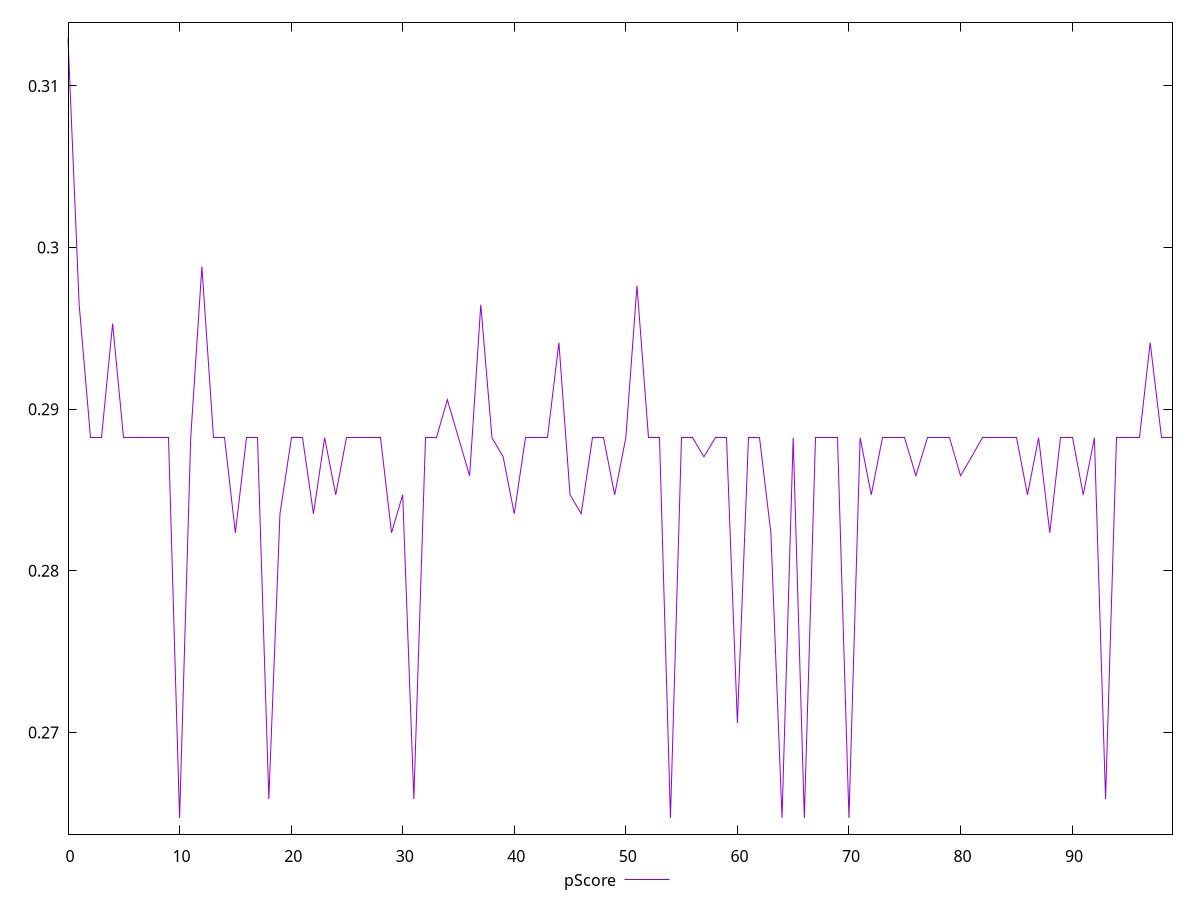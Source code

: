 reset

$pScore <<EOF
0 0.3129411764705882
1 0.29647058823529415
2 0.28823529411764703
3 0.28823529411764703
4 0.2952941176470588
5 0.28823529411764703
6 0.28823529411764703
7 0.28823529411764703
8 0.28823529411764703
9 0.28823529411764703
10 0.2647058823529412
11 0.28823529411764703
12 0.2988235294117647
13 0.28823529411764703
14 0.28823529411764703
15 0.2823529411764706
16 0.28823529411764703
17 0.28823529411764703
18 0.26588235294117646
19 0.28352941176470586
20 0.28823529411764703
21 0.28823529411764703
22 0.28352941176470586
23 0.28823529411764703
24 0.28470588235294114
25 0.28823529411764703
26 0.28823529411764703
27 0.28823529411764703
28 0.28823529411764703
29 0.2823529411764706
30 0.28470588235294114
31 0.26588235294117646
32 0.28823529411764703
33 0.28823529411764703
34 0.29058823529411765
35 0.28823529411764703
36 0.2858823529411765
37 0.29647058823529415
38 0.28823529411764703
39 0.28705882352941176
40 0.28352941176470586
41 0.28823529411764703
42 0.28823529411764703
43 0.28823529411764703
44 0.2941176470588235
45 0.28470588235294114
46 0.28352941176470586
47 0.28823529411764703
48 0.28823529411764703
49 0.28470588235294114
50 0.28823529411764703
51 0.2976470588235294
52 0.28823529411764703
53 0.28823529411764703
54 0.2647058823529412
55 0.28823529411764703
56 0.28823529411764703
57 0.28705882352941176
58 0.28823529411764703
59 0.28823529411764703
60 0.27058823529411763
61 0.28823529411764703
62 0.28823529411764703
63 0.2823529411764706
64 0.2647058823529412
65 0.28823529411764703
66 0.2647058823529412
67 0.28823529411764703
68 0.28823529411764703
69 0.28823529411764703
70 0.2647058823529412
71 0.28823529411764703
72 0.28470588235294114
73 0.28823529411764703
74 0.28823529411764703
75 0.28823529411764703
76 0.2858823529411765
77 0.28823529411764703
78 0.28823529411764703
79 0.28823529411764703
80 0.2858823529411765
81 0.28705882352941176
82 0.28823529411764703
83 0.28823529411764703
84 0.28823529411764703
85 0.28823529411764703
86 0.28470588235294114
87 0.28823529411764703
88 0.2823529411764706
89 0.28823529411764703
90 0.28823529411764703
91 0.28470588235294114
92 0.28823529411764703
93 0.26588235294117646
94 0.28823529411764703
95 0.28823529411764703
96 0.28823529411764703
97 0.2941176470588235
98 0.28823529411764703
99 0.28823529411764703
EOF

set key outside below
set xrange [0:99]
set yrange [0.2637058823529412:0.3139411764705882]
set trange [0.2637058823529412:0.3139411764705882]
set terminal svg size 640, 500 enhanced background rgb 'white'
set output "report_00019_2021-02-10T18-14-37.922Z//uses-text-compression/samples/pages+cached+noadtech+nomedia/pScore/values.svg"

plot $pScore title "pScore" with line

reset
